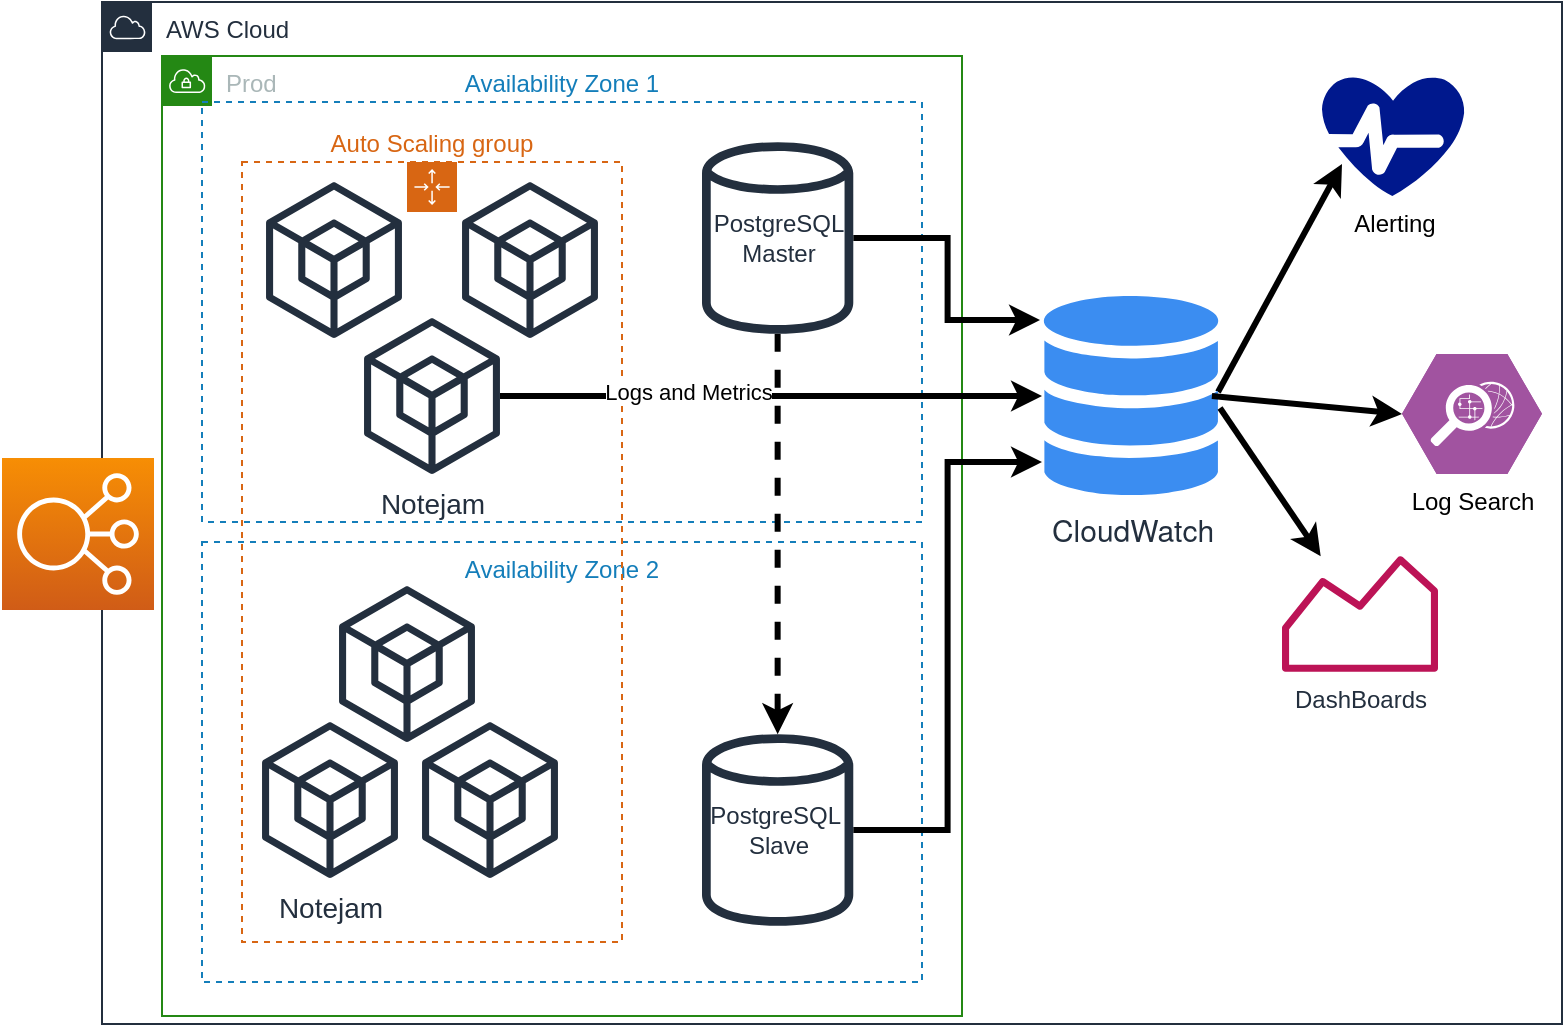 <mxfile version="13.3.5" type="device"><diagram id="Ht1M8jgEwFfnCIfOTk4-" name="Page-1"><mxGraphModel dx="1106" dy="1830" grid="1" gridSize="10" guides="1" tooltips="1" connect="1" arrows="1" fold="1" page="1" pageScale="1" pageWidth="1169" pageHeight="827" math="0" shadow="0"><root><mxCell id="0"/><mxCell id="1" parent="0"/><mxCell id="F3JP_dXPvNGLR4lrR2bO-48" value="Prod" style="points=[[0,0],[0.25,0],[0.5,0],[0.75,0],[1,0],[1,0.25],[1,0.5],[1,0.75],[1,1],[0.75,1],[0.5,1],[0.25,1],[0,1],[0,0.75],[0,0.5],[0,0.25]];outlineConnect=0;gradientColor=none;html=1;whiteSpace=wrap;fontSize=12;fontStyle=0;shape=mxgraph.aws4.group;grIcon=mxgraph.aws4.group_vpc;strokeColor=#248814;fillColor=none;verticalAlign=top;align=left;spacingLeft=30;fontColor=#AAB7B8;dashed=0;" vertex="1" parent="1"><mxGeometry x="120" y="-800" width="400" height="480" as="geometry"/></mxCell><mxCell id="F3JP_dXPvNGLR4lrR2bO-28" value="Availability Zone 1" style="fillColor=none;strokeColor=#147EBA;dashed=1;verticalAlign=bottom;fontStyle=0;fontColor=#147EBA;labelPosition=center;verticalLabelPosition=top;align=center;" vertex="1" parent="1"><mxGeometry x="140" y="-777" width="360" height="210" as="geometry"/></mxCell><mxCell id="F3JP_dXPvNGLR4lrR2bO-27" value="Availability Zone 2" style="fillColor=none;strokeColor=#147EBA;dashed=1;verticalAlign=top;fontStyle=0;fontColor=#147EBA;" vertex="1" parent="1"><mxGeometry x="140" y="-557" width="360" height="220" as="geometry"/></mxCell><mxCell id="F3JP_dXPvNGLR4lrR2bO-32" value="" style="outlineConnect=0;fontColor=#232F3E;gradientColor=none;fillColor=#232F3E;strokeColor=none;dashed=0;verticalLabelPosition=bottom;verticalAlign=top;align=center;html=1;fontSize=12;fontStyle=0;aspect=fixed;pointerEvents=1;shape=mxgraph.aws4.external_sdk;" vertex="1" parent="1"><mxGeometry x="208.5" y="-535" width="68" height="78" as="geometry"/></mxCell><mxCell id="F3JP_dXPvNGLR4lrR2bO-14" value="AWS Cloud" style="points=[[0,0],[0.25,0],[0.5,0],[0.75,0],[1,0],[1,0.25],[1,0.5],[1,0.75],[1,1],[0.75,1],[0.5,1],[0.25,1],[0,1],[0,0.75],[0,0.5],[0,0.25]];outlineConnect=0;gradientColor=none;html=1;whiteSpace=wrap;fontSize=12;fontStyle=0;shape=mxgraph.aws4.group;grIcon=mxgraph.aws4.group_aws_cloud;strokeColor=#232F3E;fillColor=none;verticalAlign=top;align=left;spacingLeft=30;fontColor=#232F3E;dashed=0;" vertex="1" parent="1"><mxGeometry x="90" y="-827" width="730" height="511" as="geometry"/></mxCell><mxCell id="F3JP_dXPvNGLR4lrR2bO-16" value="Auto Scaling group" style="points=[[0,0],[0.25,0],[0.5,0],[0.75,0],[1,0],[1,0.25],[1,0.5],[1,0.75],[1,1],[0.75,1],[0.5,1],[0.25,1],[0,1],[0,0.75],[0,0.5],[0,0.25]];outlineConnect=0;gradientColor=none;html=1;whiteSpace=wrap;fontSize=12;fontStyle=0;shape=mxgraph.aws4.groupCenter;grIcon=mxgraph.aws4.group_auto_scaling_group;grStroke=1;strokeColor=#D86613;fillColor=none;verticalAlign=bottom;align=center;fontColor=#D86613;dashed=1;spacingTop=25;labelPosition=center;verticalLabelPosition=top;" vertex="1" parent="1"><mxGeometry x="160" y="-747" width="190" height="390" as="geometry"/></mxCell><mxCell id="F3JP_dXPvNGLR4lrR2bO-71" style="edgeStyle=orthogonalEdgeStyle;rounded=0;orthogonalLoop=1;jettySize=auto;html=1;entryX=0;entryY=0.83;entryDx=0;entryDy=0;entryPerimeter=0;strokeWidth=3;fontColor=#006633;" edge="1" parent="1" source="F3JP_dXPvNGLR4lrR2bO-24" target="F3JP_dXPvNGLR4lrR2bO-66"><mxGeometry relative="1" as="geometry"/></mxCell><mxCell id="F3JP_dXPvNGLR4lrR2bO-24" value="PostgreSQL&amp;nbsp;&lt;br&gt;Slave" style="outlineConnect=0;fontColor=#232F3E;gradientColor=none;fillColor=#232F3E;strokeColor=none;dashed=0;verticalLabelPosition=middle;verticalAlign=middle;align=center;html=1;fontSize=12;fontStyle=0;aspect=fixed;pointerEvents=1;shape=mxgraph.aws4.generic_database;labelPosition=center;" vertex="1" parent="1"><mxGeometry x="390" y="-463" width="75.64" height="100" as="geometry"/></mxCell><mxCell id="F3JP_dXPvNGLR4lrR2bO-26" style="edgeStyle=orthogonalEdgeStyle;rounded=0;orthogonalLoop=1;jettySize=auto;html=1;strokeWidth=3;dashed=1;" edge="1" parent="1" source="F3JP_dXPvNGLR4lrR2bO-25" target="F3JP_dXPvNGLR4lrR2bO-24"><mxGeometry relative="1" as="geometry"/></mxCell><mxCell id="F3JP_dXPvNGLR4lrR2bO-70" style="edgeStyle=orthogonalEdgeStyle;rounded=0;orthogonalLoop=1;jettySize=auto;html=1;entryX=-0.011;entryY=0.12;entryDx=0;entryDy=0;entryPerimeter=0;strokeWidth=3;fontColor=#006633;" edge="1" parent="1" source="F3JP_dXPvNGLR4lrR2bO-25" target="F3JP_dXPvNGLR4lrR2bO-66"><mxGeometry relative="1" as="geometry"/></mxCell><mxCell id="F3JP_dXPvNGLR4lrR2bO-25" value="PostgreSQL&lt;br&gt;Master" style="outlineConnect=0;fontColor=#232F3E;gradientColor=none;fillColor=#232F3E;strokeColor=none;dashed=0;verticalLabelPosition=middle;verticalAlign=middle;align=center;html=1;fontSize=12;fontStyle=0;aspect=fixed;pointerEvents=1;shape=mxgraph.aws4.generic_database;labelPosition=center;" vertex="1" parent="1"><mxGeometry x="390" y="-759" width="75.64" height="100" as="geometry"/></mxCell><mxCell id="F3JP_dXPvNGLR4lrR2bO-29" value="" style="outlineConnect=0;fontColor=#232F3E;gradientColor=#F78E04;gradientDirection=north;fillColor=#D05C17;strokeColor=#ffffff;dashed=0;verticalLabelPosition=bottom;verticalAlign=top;align=center;html=1;fontSize=12;fontStyle=0;aspect=fixed;shape=mxgraph.aws4.resourceIcon;resIcon=mxgraph.aws4.elastic_load_balancing;" vertex="1" parent="1"><mxGeometry x="40" y="-599" width="76" height="76" as="geometry"/></mxCell><mxCell id="F3JP_dXPvNGLR4lrR2bO-30" value="&lt;font style=&quot;font-size: 14px&quot;&gt;Notejam&lt;/font&gt;" style="outlineConnect=0;fontColor=#232F3E;gradientColor=none;fillColor=#232F3E;strokeColor=none;dashed=0;verticalLabelPosition=bottom;verticalAlign=top;align=center;html=1;fontSize=12;fontStyle=0;aspect=fixed;pointerEvents=1;shape=mxgraph.aws4.external_sdk;" vertex="1" parent="1"><mxGeometry x="170" y="-467" width="68" height="78" as="geometry"/></mxCell><mxCell id="F3JP_dXPvNGLR4lrR2bO-31" value="" style="outlineConnect=0;fontColor=#232F3E;gradientColor=none;fillColor=#232F3E;strokeColor=none;dashed=0;verticalLabelPosition=bottom;verticalAlign=top;align=center;html=1;fontSize=12;fontStyle=0;aspect=fixed;pointerEvents=1;shape=mxgraph.aws4.external_sdk;" vertex="1" parent="1"><mxGeometry x="172" y="-737" width="68" height="78" as="geometry"/></mxCell><mxCell id="F3JP_dXPvNGLR4lrR2bO-72" style="edgeStyle=orthogonalEdgeStyle;rounded=0;orthogonalLoop=1;jettySize=auto;html=1;strokeWidth=3;fontColor=#006633;" edge="1" parent="1" source="F3JP_dXPvNGLR4lrR2bO-33" target="F3JP_dXPvNGLR4lrR2bO-66"><mxGeometry relative="1" as="geometry"/></mxCell><mxCell id="F3JP_dXPvNGLR4lrR2bO-73" value="&lt;font color=&quot;#000000&quot;&gt;Logs and Metrics&lt;/font&gt;" style="edgeLabel;html=1;align=center;verticalAlign=middle;resizable=0;points=[];fontColor=#006633;" vertex="1" connectable="0" parent="F3JP_dXPvNGLR4lrR2bO-72"><mxGeometry x="-0.305" y="2" relative="1" as="geometry"><mxPoint as="offset"/></mxGeometry></mxCell><mxCell id="F3JP_dXPvNGLR4lrR2bO-33" value="&lt;font style=&quot;font-size: 14px&quot;&gt;Notejam&lt;/font&gt;" style="outlineConnect=0;fontColor=#232F3E;gradientColor=none;fillColor=#232F3E;strokeColor=none;dashed=0;verticalLabelPosition=bottom;verticalAlign=top;align=center;html=1;fontSize=12;fontStyle=0;aspect=fixed;pointerEvents=1;shape=mxgraph.aws4.external_sdk;" vertex="1" parent="1"><mxGeometry x="221" y="-669" width="68" height="78" as="geometry"/></mxCell><mxCell id="F3JP_dXPvNGLR4lrR2bO-34" value="" style="outlineConnect=0;fontColor=#232F3E;gradientColor=none;fillColor=#232F3E;strokeColor=none;dashed=0;verticalLabelPosition=bottom;verticalAlign=top;align=center;html=1;fontSize=12;fontStyle=0;aspect=fixed;pointerEvents=1;shape=mxgraph.aws4.external_sdk;" vertex="1" parent="1"><mxGeometry x="250" y="-467" width="68" height="78" as="geometry"/></mxCell><mxCell id="F3JP_dXPvNGLR4lrR2bO-35" value="" style="outlineConnect=0;fontColor=#232F3E;gradientColor=none;fillColor=#232F3E;strokeColor=none;dashed=0;verticalLabelPosition=bottom;verticalAlign=top;align=center;html=1;fontSize=12;fontStyle=0;aspect=fixed;pointerEvents=1;shape=mxgraph.aws4.external_sdk;" vertex="1" parent="1"><mxGeometry x="270" y="-737" width="68" height="78" as="geometry"/></mxCell><mxCell id="F3JP_dXPvNGLR4lrR2bO-74" style="rounded=0;orthogonalLoop=1;jettySize=auto;html=1;entryX=0.14;entryY=0.733;entryDx=0;entryDy=0;entryPerimeter=0;strokeWidth=3;fontColor=#006633;exitX=0.978;exitY=0.48;exitDx=0;exitDy=0;exitPerimeter=0;" edge="1" parent="1" source="F3JP_dXPvNGLR4lrR2bO-66" target="F3JP_dXPvNGLR4lrR2bO-67"><mxGeometry relative="1" as="geometry"><mxPoint x="660" y="-730" as="sourcePoint"/></mxGeometry></mxCell><mxCell id="F3JP_dXPvNGLR4lrR2bO-66" value="&lt;h1 class=&quot;lb-h2 blog-post-title&quot; style=&quot;box-sizing: border-box ; margin: 0px ; color: rgb(35 , 47 , 62) ; font-weight: 500 ; font-family: &amp;#34;amazonemberbold&amp;#34; , &amp;#34;helvetica neue bold&amp;#34; , &amp;#34;helvetica neue&amp;#34; , &amp;#34;helvetica&amp;#34; , &amp;#34;arial&amp;#34; , sans-serif ; font-size: 15px ; line-height: 1.3&quot;&gt;CloudWatch&lt;/h1&gt;" style="html=1;aspect=fixed;strokeColor=none;shadow=0;align=center;verticalAlign=top;fillColor=#3B8DF1;shape=mxgraph.gcp2.cloud_monitoring;fontColor=#006633;labelPosition=center;verticalLabelPosition=bottom;" vertex="1" parent="1"><mxGeometry x="560" y="-680" width="90" height="100" as="geometry"/></mxCell><mxCell id="F3JP_dXPvNGLR4lrR2bO-67" value="&lt;font color=&quot;#000000&quot;&gt;Alerting&lt;/font&gt;" style="aspect=fixed;pointerEvents=1;shadow=0;dashed=0;html=1;strokeColor=none;labelPosition=center;verticalLabelPosition=bottom;verticalAlign=top;align=center;fillColor=#00188D;shape=mxgraph.azure.health_monitoring;fontColor=#006633;" vertex="1" parent="1"><mxGeometry x="700" y="-790" width="71.43" height="60" as="geometry"/></mxCell><mxCell id="F3JP_dXPvNGLR4lrR2bO-68" value="&lt;font color=&quot;#000000&quot;&gt;Log Search&lt;/font&gt;" style="verticalLabelPosition=bottom;html=1;fillColor=#A153A0;strokeColor=#ffffff;verticalAlign=top;align=center;points=[[0,0.5,0],[0.125,0.25,0],[0.25,0,0],[0.5,0,0],[0.75,0,0],[0.875,0.25,0],[1,0.5,0],[0.875,0.75,0],[0.75,1,0],[0.5,1,0],[0.125,0.75,0]];pointerEvents=1;shape=mxgraph.cisco_safe.compositeIcon;bgIcon=mxgraph.cisco_safe.design.blank_device;resIcon=mxgraph.cisco_safe.design.monitoring;fontColor=#006633;" vertex="1" parent="1"><mxGeometry x="740" y="-651" width="70" height="60" as="geometry"/></mxCell><mxCell id="F3JP_dXPvNGLR4lrR2bO-69" value="DashBoards" style="outlineConnect=0;fontColor=#232F3E;gradientColor=none;fillColor=#BC1356;strokeColor=none;dashed=0;verticalLabelPosition=bottom;verticalAlign=top;align=center;html=1;fontSize=12;fontStyle=0;aspect=fixed;pointerEvents=1;shape=mxgraph.aws4.monitoring;" vertex="1" parent="1"><mxGeometry x="680.0" y="-550" width="78" height="58" as="geometry"/></mxCell><mxCell id="F3JP_dXPvNGLR4lrR2bO-75" style="rounded=0;orthogonalLoop=1;jettySize=auto;html=1;strokeWidth=3;fontColor=#006633;exitX=0.944;exitY=0.5;exitDx=0;exitDy=0;exitPerimeter=0;entryX=0;entryY=0.5;entryDx=0;entryDy=0;entryPerimeter=0;" edge="1" parent="1" source="F3JP_dXPvNGLR4lrR2bO-66" target="F3JP_dXPvNGLR4lrR2bO-68"><mxGeometry relative="1" as="geometry"><mxPoint x="660" y="-630.5" as="sourcePoint"/><mxPoint x="720" y="-630.5" as="targetPoint"/></mxGeometry></mxCell><mxCell id="F3JP_dXPvNGLR4lrR2bO-76" style="rounded=0;orthogonalLoop=1;jettySize=auto;html=1;strokeWidth=3;fontColor=#006633;exitX=0.989;exitY=0.56;exitDx=0;exitDy=0;exitPerimeter=0;" edge="1" parent="1" source="F3JP_dXPvNGLR4lrR2bO-66" target="F3JP_dXPvNGLR4lrR2bO-69"><mxGeometry relative="1" as="geometry"><mxPoint x="660" y="-430" as="sourcePoint"/><mxPoint x="750" y="-430" as="targetPoint"/></mxGeometry></mxCell></root></mxGraphModel></diagram></mxfile>